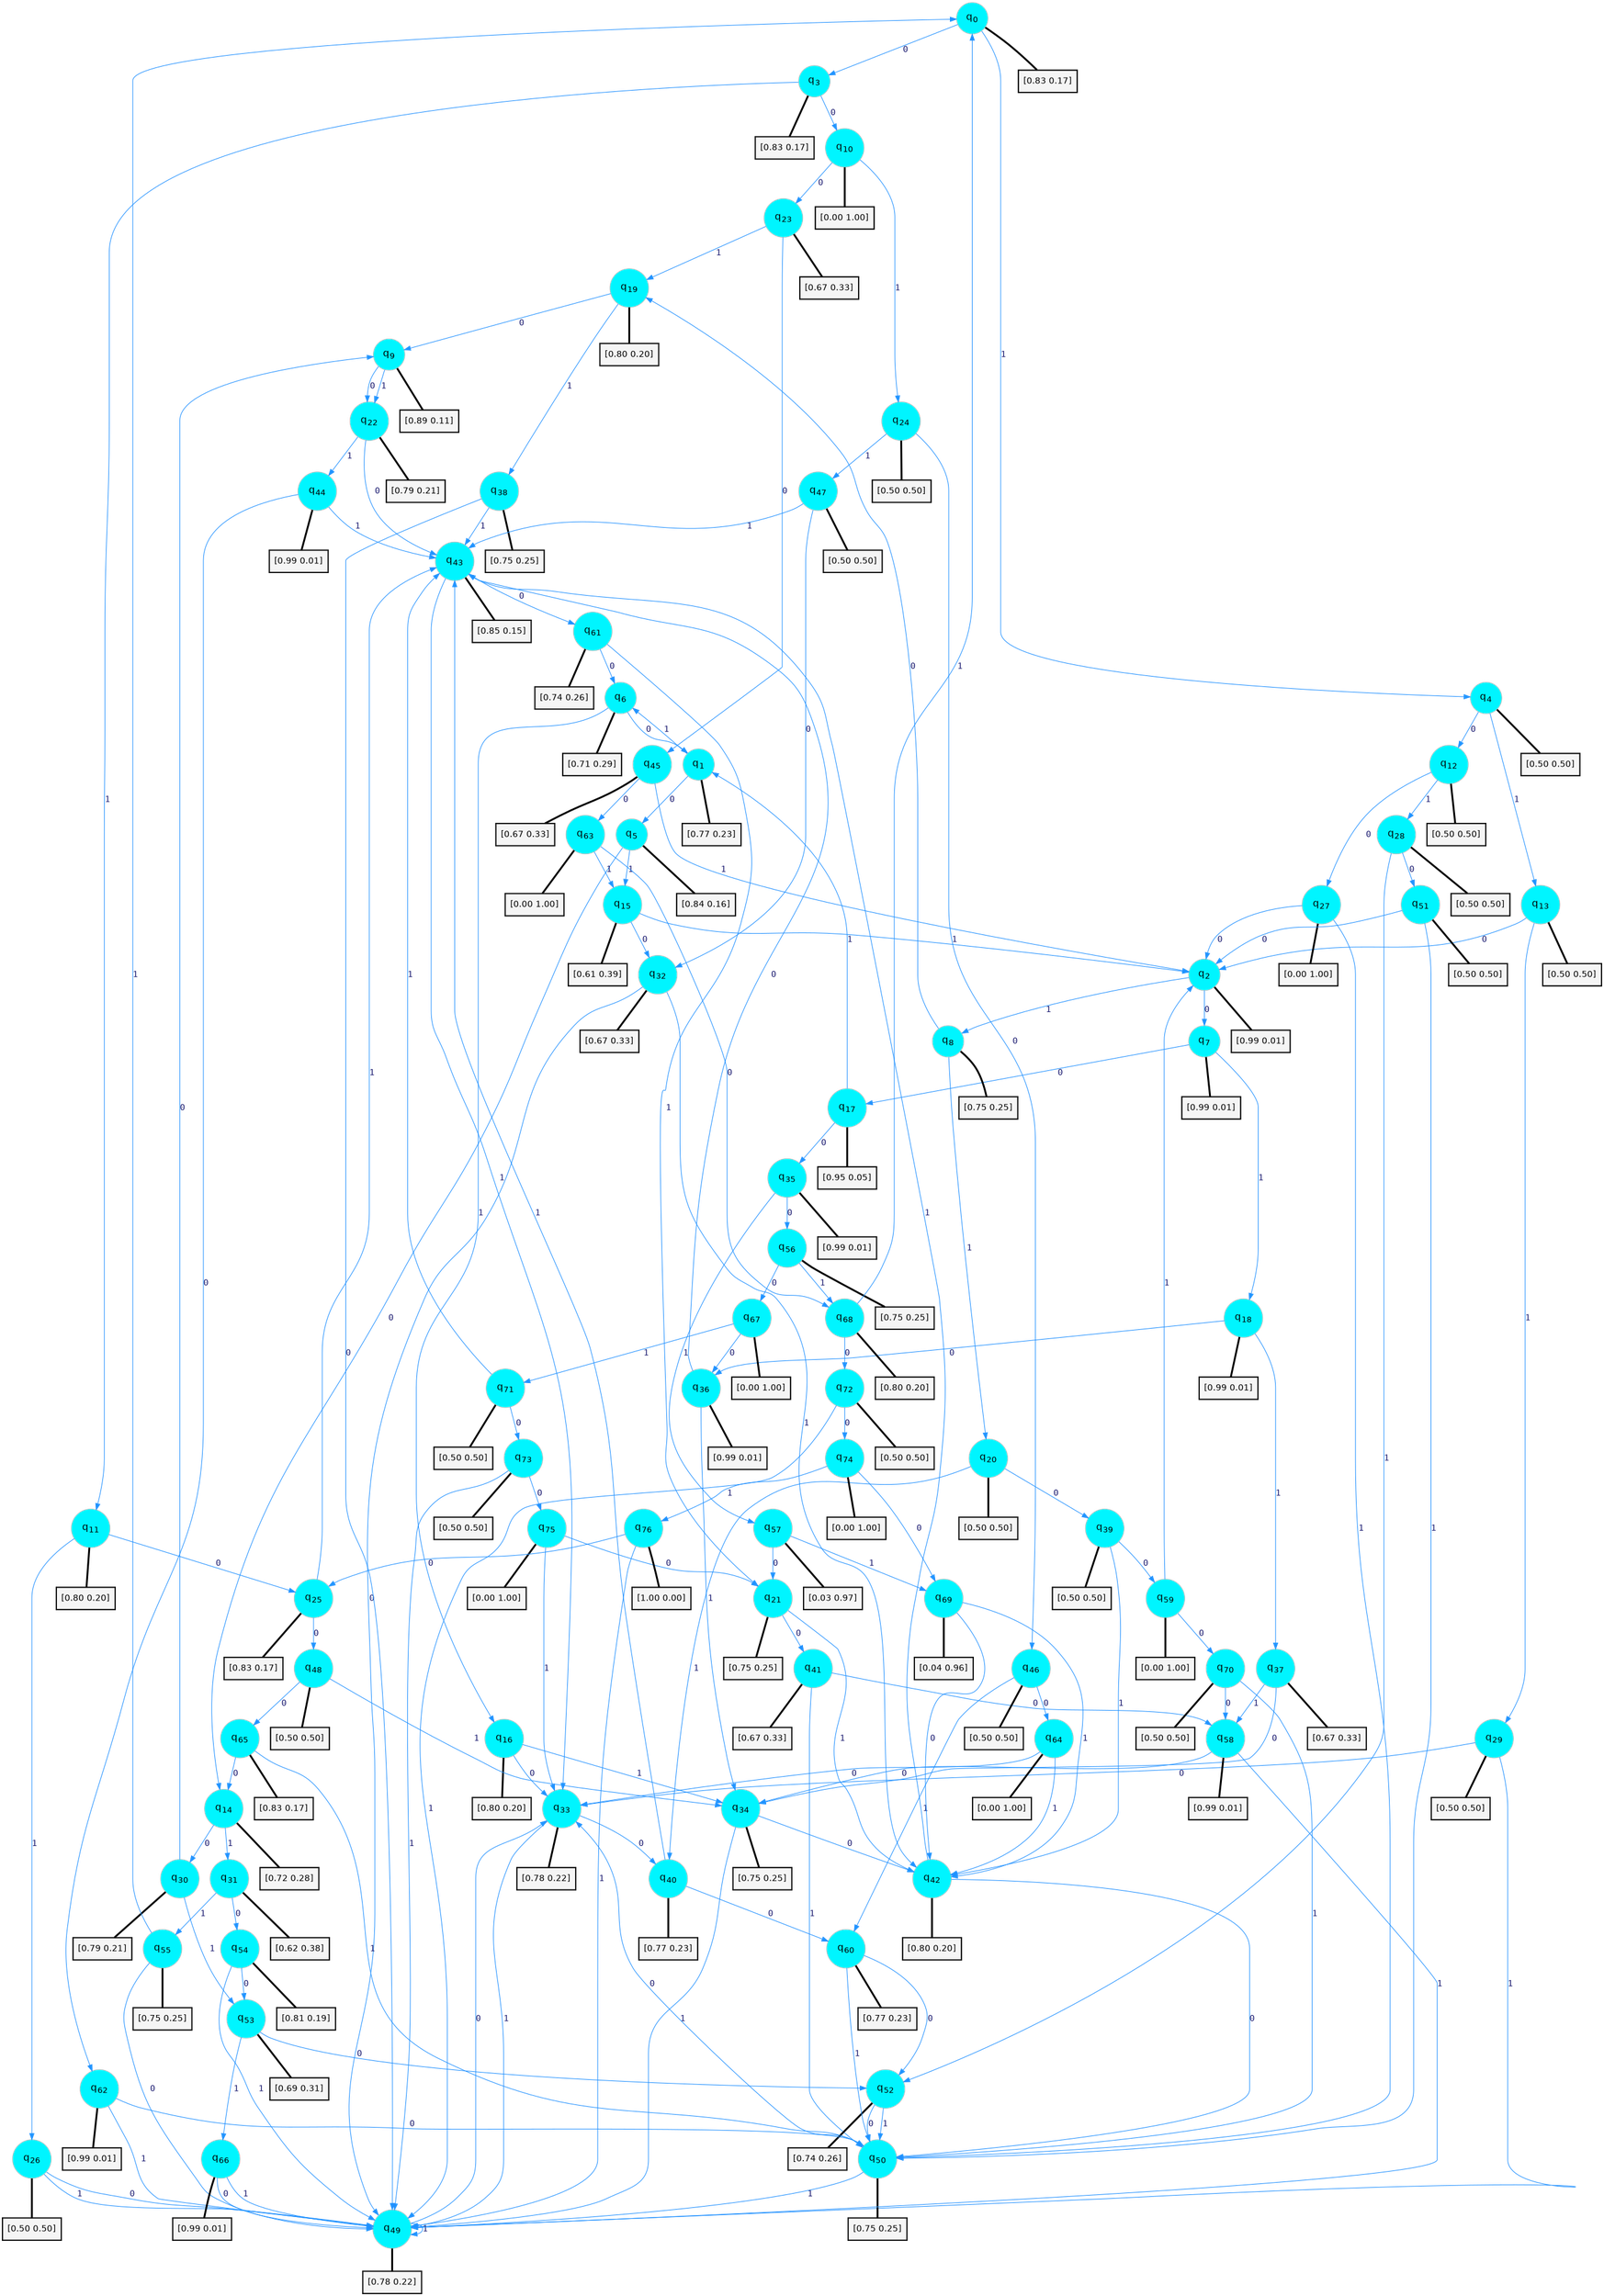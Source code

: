 digraph G {
graph [
bgcolor=transparent, dpi=300, rankdir=TD, size="40,25"];
node [
color=gray, fillcolor=turquoise1, fontcolor=black, fontname=Helvetica, fontsize=16, fontweight=bold, shape=circle, style=filled];
edge [
arrowsize=1, color=dodgerblue1, fontcolor=midnightblue, fontname=courier, fontweight=bold, penwidth=1, style=solid, weight=20];
0[label=<q<SUB>0</SUB>>];
1[label=<q<SUB>1</SUB>>];
2[label=<q<SUB>2</SUB>>];
3[label=<q<SUB>3</SUB>>];
4[label=<q<SUB>4</SUB>>];
5[label=<q<SUB>5</SUB>>];
6[label=<q<SUB>6</SUB>>];
7[label=<q<SUB>7</SUB>>];
8[label=<q<SUB>8</SUB>>];
9[label=<q<SUB>9</SUB>>];
10[label=<q<SUB>10</SUB>>];
11[label=<q<SUB>11</SUB>>];
12[label=<q<SUB>12</SUB>>];
13[label=<q<SUB>13</SUB>>];
14[label=<q<SUB>14</SUB>>];
15[label=<q<SUB>15</SUB>>];
16[label=<q<SUB>16</SUB>>];
17[label=<q<SUB>17</SUB>>];
18[label=<q<SUB>18</SUB>>];
19[label=<q<SUB>19</SUB>>];
20[label=<q<SUB>20</SUB>>];
21[label=<q<SUB>21</SUB>>];
22[label=<q<SUB>22</SUB>>];
23[label=<q<SUB>23</SUB>>];
24[label=<q<SUB>24</SUB>>];
25[label=<q<SUB>25</SUB>>];
26[label=<q<SUB>26</SUB>>];
27[label=<q<SUB>27</SUB>>];
28[label=<q<SUB>28</SUB>>];
29[label=<q<SUB>29</SUB>>];
30[label=<q<SUB>30</SUB>>];
31[label=<q<SUB>31</SUB>>];
32[label=<q<SUB>32</SUB>>];
33[label=<q<SUB>33</SUB>>];
34[label=<q<SUB>34</SUB>>];
35[label=<q<SUB>35</SUB>>];
36[label=<q<SUB>36</SUB>>];
37[label=<q<SUB>37</SUB>>];
38[label=<q<SUB>38</SUB>>];
39[label=<q<SUB>39</SUB>>];
40[label=<q<SUB>40</SUB>>];
41[label=<q<SUB>41</SUB>>];
42[label=<q<SUB>42</SUB>>];
43[label=<q<SUB>43</SUB>>];
44[label=<q<SUB>44</SUB>>];
45[label=<q<SUB>45</SUB>>];
46[label=<q<SUB>46</SUB>>];
47[label=<q<SUB>47</SUB>>];
48[label=<q<SUB>48</SUB>>];
49[label=<q<SUB>49</SUB>>];
50[label=<q<SUB>50</SUB>>];
51[label=<q<SUB>51</SUB>>];
52[label=<q<SUB>52</SUB>>];
53[label=<q<SUB>53</SUB>>];
54[label=<q<SUB>54</SUB>>];
55[label=<q<SUB>55</SUB>>];
56[label=<q<SUB>56</SUB>>];
57[label=<q<SUB>57</SUB>>];
58[label=<q<SUB>58</SUB>>];
59[label=<q<SUB>59</SUB>>];
60[label=<q<SUB>60</SUB>>];
61[label=<q<SUB>61</SUB>>];
62[label=<q<SUB>62</SUB>>];
63[label=<q<SUB>63</SUB>>];
64[label=<q<SUB>64</SUB>>];
65[label=<q<SUB>65</SUB>>];
66[label=<q<SUB>66</SUB>>];
67[label=<q<SUB>67</SUB>>];
68[label=<q<SUB>68</SUB>>];
69[label=<q<SUB>69</SUB>>];
70[label=<q<SUB>70</SUB>>];
71[label=<q<SUB>71</SUB>>];
72[label=<q<SUB>72</SUB>>];
73[label=<q<SUB>73</SUB>>];
74[label=<q<SUB>74</SUB>>];
75[label=<q<SUB>75</SUB>>];
76[label=<q<SUB>76</SUB>>];
77[label="[0.83 0.17]", shape=box,fontcolor=black, fontname=Helvetica, fontsize=14, penwidth=2, fillcolor=whitesmoke,color=black];
78[label="[0.77 0.23]", shape=box,fontcolor=black, fontname=Helvetica, fontsize=14, penwidth=2, fillcolor=whitesmoke,color=black];
79[label="[0.99 0.01]", shape=box,fontcolor=black, fontname=Helvetica, fontsize=14, penwidth=2, fillcolor=whitesmoke,color=black];
80[label="[0.83 0.17]", shape=box,fontcolor=black, fontname=Helvetica, fontsize=14, penwidth=2, fillcolor=whitesmoke,color=black];
81[label="[0.50 0.50]", shape=box,fontcolor=black, fontname=Helvetica, fontsize=14, penwidth=2, fillcolor=whitesmoke,color=black];
82[label="[0.84 0.16]", shape=box,fontcolor=black, fontname=Helvetica, fontsize=14, penwidth=2, fillcolor=whitesmoke,color=black];
83[label="[0.71 0.29]", shape=box,fontcolor=black, fontname=Helvetica, fontsize=14, penwidth=2, fillcolor=whitesmoke,color=black];
84[label="[0.99 0.01]", shape=box,fontcolor=black, fontname=Helvetica, fontsize=14, penwidth=2, fillcolor=whitesmoke,color=black];
85[label="[0.75 0.25]", shape=box,fontcolor=black, fontname=Helvetica, fontsize=14, penwidth=2, fillcolor=whitesmoke,color=black];
86[label="[0.89 0.11]", shape=box,fontcolor=black, fontname=Helvetica, fontsize=14, penwidth=2, fillcolor=whitesmoke,color=black];
87[label="[0.00 1.00]", shape=box,fontcolor=black, fontname=Helvetica, fontsize=14, penwidth=2, fillcolor=whitesmoke,color=black];
88[label="[0.80 0.20]", shape=box,fontcolor=black, fontname=Helvetica, fontsize=14, penwidth=2, fillcolor=whitesmoke,color=black];
89[label="[0.50 0.50]", shape=box,fontcolor=black, fontname=Helvetica, fontsize=14, penwidth=2, fillcolor=whitesmoke,color=black];
90[label="[0.50 0.50]", shape=box,fontcolor=black, fontname=Helvetica, fontsize=14, penwidth=2, fillcolor=whitesmoke,color=black];
91[label="[0.72 0.28]", shape=box,fontcolor=black, fontname=Helvetica, fontsize=14, penwidth=2, fillcolor=whitesmoke,color=black];
92[label="[0.61 0.39]", shape=box,fontcolor=black, fontname=Helvetica, fontsize=14, penwidth=2, fillcolor=whitesmoke,color=black];
93[label="[0.80 0.20]", shape=box,fontcolor=black, fontname=Helvetica, fontsize=14, penwidth=2, fillcolor=whitesmoke,color=black];
94[label="[0.95 0.05]", shape=box,fontcolor=black, fontname=Helvetica, fontsize=14, penwidth=2, fillcolor=whitesmoke,color=black];
95[label="[0.99 0.01]", shape=box,fontcolor=black, fontname=Helvetica, fontsize=14, penwidth=2, fillcolor=whitesmoke,color=black];
96[label="[0.80 0.20]", shape=box,fontcolor=black, fontname=Helvetica, fontsize=14, penwidth=2, fillcolor=whitesmoke,color=black];
97[label="[0.50 0.50]", shape=box,fontcolor=black, fontname=Helvetica, fontsize=14, penwidth=2, fillcolor=whitesmoke,color=black];
98[label="[0.75 0.25]", shape=box,fontcolor=black, fontname=Helvetica, fontsize=14, penwidth=2, fillcolor=whitesmoke,color=black];
99[label="[0.79 0.21]", shape=box,fontcolor=black, fontname=Helvetica, fontsize=14, penwidth=2, fillcolor=whitesmoke,color=black];
100[label="[0.67 0.33]", shape=box,fontcolor=black, fontname=Helvetica, fontsize=14, penwidth=2, fillcolor=whitesmoke,color=black];
101[label="[0.50 0.50]", shape=box,fontcolor=black, fontname=Helvetica, fontsize=14, penwidth=2, fillcolor=whitesmoke,color=black];
102[label="[0.83 0.17]", shape=box,fontcolor=black, fontname=Helvetica, fontsize=14, penwidth=2, fillcolor=whitesmoke,color=black];
103[label="[0.50 0.50]", shape=box,fontcolor=black, fontname=Helvetica, fontsize=14, penwidth=2, fillcolor=whitesmoke,color=black];
104[label="[0.00 1.00]", shape=box,fontcolor=black, fontname=Helvetica, fontsize=14, penwidth=2, fillcolor=whitesmoke,color=black];
105[label="[0.50 0.50]", shape=box,fontcolor=black, fontname=Helvetica, fontsize=14, penwidth=2, fillcolor=whitesmoke,color=black];
106[label="[0.50 0.50]", shape=box,fontcolor=black, fontname=Helvetica, fontsize=14, penwidth=2, fillcolor=whitesmoke,color=black];
107[label="[0.79 0.21]", shape=box,fontcolor=black, fontname=Helvetica, fontsize=14, penwidth=2, fillcolor=whitesmoke,color=black];
108[label="[0.62 0.38]", shape=box,fontcolor=black, fontname=Helvetica, fontsize=14, penwidth=2, fillcolor=whitesmoke,color=black];
109[label="[0.67 0.33]", shape=box,fontcolor=black, fontname=Helvetica, fontsize=14, penwidth=2, fillcolor=whitesmoke,color=black];
110[label="[0.78 0.22]", shape=box,fontcolor=black, fontname=Helvetica, fontsize=14, penwidth=2, fillcolor=whitesmoke,color=black];
111[label="[0.75 0.25]", shape=box,fontcolor=black, fontname=Helvetica, fontsize=14, penwidth=2, fillcolor=whitesmoke,color=black];
112[label="[0.99 0.01]", shape=box,fontcolor=black, fontname=Helvetica, fontsize=14, penwidth=2, fillcolor=whitesmoke,color=black];
113[label="[0.99 0.01]", shape=box,fontcolor=black, fontname=Helvetica, fontsize=14, penwidth=2, fillcolor=whitesmoke,color=black];
114[label="[0.67 0.33]", shape=box,fontcolor=black, fontname=Helvetica, fontsize=14, penwidth=2, fillcolor=whitesmoke,color=black];
115[label="[0.75 0.25]", shape=box,fontcolor=black, fontname=Helvetica, fontsize=14, penwidth=2, fillcolor=whitesmoke,color=black];
116[label="[0.50 0.50]", shape=box,fontcolor=black, fontname=Helvetica, fontsize=14, penwidth=2, fillcolor=whitesmoke,color=black];
117[label="[0.77 0.23]", shape=box,fontcolor=black, fontname=Helvetica, fontsize=14, penwidth=2, fillcolor=whitesmoke,color=black];
118[label="[0.67 0.33]", shape=box,fontcolor=black, fontname=Helvetica, fontsize=14, penwidth=2, fillcolor=whitesmoke,color=black];
119[label="[0.80 0.20]", shape=box,fontcolor=black, fontname=Helvetica, fontsize=14, penwidth=2, fillcolor=whitesmoke,color=black];
120[label="[0.85 0.15]", shape=box,fontcolor=black, fontname=Helvetica, fontsize=14, penwidth=2, fillcolor=whitesmoke,color=black];
121[label="[0.99 0.01]", shape=box,fontcolor=black, fontname=Helvetica, fontsize=14, penwidth=2, fillcolor=whitesmoke,color=black];
122[label="[0.67 0.33]", shape=box,fontcolor=black, fontname=Helvetica, fontsize=14, penwidth=2, fillcolor=whitesmoke,color=black];
123[label="[0.50 0.50]", shape=box,fontcolor=black, fontname=Helvetica, fontsize=14, penwidth=2, fillcolor=whitesmoke,color=black];
124[label="[0.50 0.50]", shape=box,fontcolor=black, fontname=Helvetica, fontsize=14, penwidth=2, fillcolor=whitesmoke,color=black];
125[label="[0.50 0.50]", shape=box,fontcolor=black, fontname=Helvetica, fontsize=14, penwidth=2, fillcolor=whitesmoke,color=black];
126[label="[0.78 0.22]", shape=box,fontcolor=black, fontname=Helvetica, fontsize=14, penwidth=2, fillcolor=whitesmoke,color=black];
127[label="[0.75 0.25]", shape=box,fontcolor=black, fontname=Helvetica, fontsize=14, penwidth=2, fillcolor=whitesmoke,color=black];
128[label="[0.50 0.50]", shape=box,fontcolor=black, fontname=Helvetica, fontsize=14, penwidth=2, fillcolor=whitesmoke,color=black];
129[label="[0.74 0.26]", shape=box,fontcolor=black, fontname=Helvetica, fontsize=14, penwidth=2, fillcolor=whitesmoke,color=black];
130[label="[0.69 0.31]", shape=box,fontcolor=black, fontname=Helvetica, fontsize=14, penwidth=2, fillcolor=whitesmoke,color=black];
131[label="[0.81 0.19]", shape=box,fontcolor=black, fontname=Helvetica, fontsize=14, penwidth=2, fillcolor=whitesmoke,color=black];
132[label="[0.75 0.25]", shape=box,fontcolor=black, fontname=Helvetica, fontsize=14, penwidth=2, fillcolor=whitesmoke,color=black];
133[label="[0.75 0.25]", shape=box,fontcolor=black, fontname=Helvetica, fontsize=14, penwidth=2, fillcolor=whitesmoke,color=black];
134[label="[0.03 0.97]", shape=box,fontcolor=black, fontname=Helvetica, fontsize=14, penwidth=2, fillcolor=whitesmoke,color=black];
135[label="[0.99 0.01]", shape=box,fontcolor=black, fontname=Helvetica, fontsize=14, penwidth=2, fillcolor=whitesmoke,color=black];
136[label="[0.00 1.00]", shape=box,fontcolor=black, fontname=Helvetica, fontsize=14, penwidth=2, fillcolor=whitesmoke,color=black];
137[label="[0.77 0.23]", shape=box,fontcolor=black, fontname=Helvetica, fontsize=14, penwidth=2, fillcolor=whitesmoke,color=black];
138[label="[0.74 0.26]", shape=box,fontcolor=black, fontname=Helvetica, fontsize=14, penwidth=2, fillcolor=whitesmoke,color=black];
139[label="[0.99 0.01]", shape=box,fontcolor=black, fontname=Helvetica, fontsize=14, penwidth=2, fillcolor=whitesmoke,color=black];
140[label="[0.00 1.00]", shape=box,fontcolor=black, fontname=Helvetica, fontsize=14, penwidth=2, fillcolor=whitesmoke,color=black];
141[label="[0.00 1.00]", shape=box,fontcolor=black, fontname=Helvetica, fontsize=14, penwidth=2, fillcolor=whitesmoke,color=black];
142[label="[0.83 0.17]", shape=box,fontcolor=black, fontname=Helvetica, fontsize=14, penwidth=2, fillcolor=whitesmoke,color=black];
143[label="[0.99 0.01]", shape=box,fontcolor=black, fontname=Helvetica, fontsize=14, penwidth=2, fillcolor=whitesmoke,color=black];
144[label="[0.00 1.00]", shape=box,fontcolor=black, fontname=Helvetica, fontsize=14, penwidth=2, fillcolor=whitesmoke,color=black];
145[label="[0.80 0.20]", shape=box,fontcolor=black, fontname=Helvetica, fontsize=14, penwidth=2, fillcolor=whitesmoke,color=black];
146[label="[0.04 0.96]", shape=box,fontcolor=black, fontname=Helvetica, fontsize=14, penwidth=2, fillcolor=whitesmoke,color=black];
147[label="[0.50 0.50]", shape=box,fontcolor=black, fontname=Helvetica, fontsize=14, penwidth=2, fillcolor=whitesmoke,color=black];
148[label="[0.50 0.50]", shape=box,fontcolor=black, fontname=Helvetica, fontsize=14, penwidth=2, fillcolor=whitesmoke,color=black];
149[label="[0.50 0.50]", shape=box,fontcolor=black, fontname=Helvetica, fontsize=14, penwidth=2, fillcolor=whitesmoke,color=black];
150[label="[0.50 0.50]", shape=box,fontcolor=black, fontname=Helvetica, fontsize=14, penwidth=2, fillcolor=whitesmoke,color=black];
151[label="[0.00 1.00]", shape=box,fontcolor=black, fontname=Helvetica, fontsize=14, penwidth=2, fillcolor=whitesmoke,color=black];
152[label="[0.00 1.00]", shape=box,fontcolor=black, fontname=Helvetica, fontsize=14, penwidth=2, fillcolor=whitesmoke,color=black];
153[label="[1.00 0.00]", shape=box,fontcolor=black, fontname=Helvetica, fontsize=14, penwidth=2, fillcolor=whitesmoke,color=black];
0->3 [label=0];
0->4 [label=1];
0->77 [arrowhead=none, penwidth=3,color=black];
1->5 [label=0];
1->6 [label=1];
1->78 [arrowhead=none, penwidth=3,color=black];
2->7 [label=0];
2->8 [label=1];
2->79 [arrowhead=none, penwidth=3,color=black];
3->10 [label=0];
3->11 [label=1];
3->80 [arrowhead=none, penwidth=3,color=black];
4->12 [label=0];
4->13 [label=1];
4->81 [arrowhead=none, penwidth=3,color=black];
5->14 [label=0];
5->15 [label=1];
5->82 [arrowhead=none, penwidth=3,color=black];
6->1 [label=0];
6->16 [label=1];
6->83 [arrowhead=none, penwidth=3,color=black];
7->17 [label=0];
7->18 [label=1];
7->84 [arrowhead=none, penwidth=3,color=black];
8->19 [label=0];
8->20 [label=1];
8->85 [arrowhead=none, penwidth=3,color=black];
9->22 [label=0];
9->22 [label=1];
9->86 [arrowhead=none, penwidth=3,color=black];
10->23 [label=0];
10->24 [label=1];
10->87 [arrowhead=none, penwidth=3,color=black];
11->25 [label=0];
11->26 [label=1];
11->88 [arrowhead=none, penwidth=3,color=black];
12->27 [label=0];
12->28 [label=1];
12->89 [arrowhead=none, penwidth=3,color=black];
13->2 [label=0];
13->29 [label=1];
13->90 [arrowhead=none, penwidth=3,color=black];
14->30 [label=0];
14->31 [label=1];
14->91 [arrowhead=none, penwidth=3,color=black];
15->32 [label=0];
15->2 [label=1];
15->92 [arrowhead=none, penwidth=3,color=black];
16->33 [label=0];
16->34 [label=1];
16->93 [arrowhead=none, penwidth=3,color=black];
17->35 [label=0];
17->1 [label=1];
17->94 [arrowhead=none, penwidth=3,color=black];
18->36 [label=0];
18->37 [label=1];
18->95 [arrowhead=none, penwidth=3,color=black];
19->9 [label=0];
19->38 [label=1];
19->96 [arrowhead=none, penwidth=3,color=black];
20->39 [label=0];
20->40 [label=1];
20->97 [arrowhead=none, penwidth=3,color=black];
21->41 [label=0];
21->42 [label=1];
21->98 [arrowhead=none, penwidth=3,color=black];
22->43 [label=0];
22->44 [label=1];
22->99 [arrowhead=none, penwidth=3,color=black];
23->45 [label=0];
23->19 [label=1];
23->100 [arrowhead=none, penwidth=3,color=black];
24->46 [label=0];
24->47 [label=1];
24->101 [arrowhead=none, penwidth=3,color=black];
25->48 [label=0];
25->43 [label=1];
25->102 [arrowhead=none, penwidth=3,color=black];
26->49 [label=0];
26->49 [label=1];
26->103 [arrowhead=none, penwidth=3,color=black];
27->2 [label=0];
27->50 [label=1];
27->104 [arrowhead=none, penwidth=3,color=black];
28->51 [label=0];
28->52 [label=1];
28->105 [arrowhead=none, penwidth=3,color=black];
29->33 [label=0];
29->49 [label=1];
29->106 [arrowhead=none, penwidth=3,color=black];
30->9 [label=0];
30->53 [label=1];
30->107 [arrowhead=none, penwidth=3,color=black];
31->54 [label=0];
31->55 [label=1];
31->108 [arrowhead=none, penwidth=3,color=black];
32->49 [label=0];
32->42 [label=1];
32->109 [arrowhead=none, penwidth=3,color=black];
33->40 [label=0];
33->49 [label=1];
33->110 [arrowhead=none, penwidth=3,color=black];
34->42 [label=0];
34->49 [label=1];
34->111 [arrowhead=none, penwidth=3,color=black];
35->56 [label=0];
35->57 [label=1];
35->112 [arrowhead=none, penwidth=3,color=black];
36->43 [label=0];
36->34 [label=1];
36->113 [arrowhead=none, penwidth=3,color=black];
37->34 [label=0];
37->58 [label=1];
37->114 [arrowhead=none, penwidth=3,color=black];
38->49 [label=0];
38->43 [label=1];
38->115 [arrowhead=none, penwidth=3,color=black];
39->59 [label=0];
39->42 [label=1];
39->116 [arrowhead=none, penwidth=3,color=black];
40->60 [label=0];
40->43 [label=1];
40->117 [arrowhead=none, penwidth=3,color=black];
41->58 [label=0];
41->50 [label=1];
41->118 [arrowhead=none, penwidth=3,color=black];
42->50 [label=0];
42->43 [label=1];
42->119 [arrowhead=none, penwidth=3,color=black];
43->61 [label=0];
43->33 [label=1];
43->120 [arrowhead=none, penwidth=3,color=black];
44->62 [label=0];
44->43 [label=1];
44->121 [arrowhead=none, penwidth=3,color=black];
45->63 [label=0];
45->2 [label=1];
45->122 [arrowhead=none, penwidth=3,color=black];
46->64 [label=0];
46->60 [label=1];
46->123 [arrowhead=none, penwidth=3,color=black];
47->32 [label=0];
47->43 [label=1];
47->124 [arrowhead=none, penwidth=3,color=black];
48->65 [label=0];
48->34 [label=1];
48->125 [arrowhead=none, penwidth=3,color=black];
49->33 [label=0];
49->49 [label=1];
49->126 [arrowhead=none, penwidth=3,color=black];
50->33 [label=0];
50->49 [label=1];
50->127 [arrowhead=none, penwidth=3,color=black];
51->2 [label=0];
51->50 [label=1];
51->128 [arrowhead=none, penwidth=3,color=black];
52->50 [label=0];
52->50 [label=1];
52->129 [arrowhead=none, penwidth=3,color=black];
53->52 [label=0];
53->66 [label=1];
53->130 [arrowhead=none, penwidth=3,color=black];
54->53 [label=0];
54->49 [label=1];
54->131 [arrowhead=none, penwidth=3,color=black];
55->49 [label=0];
55->0 [label=1];
55->132 [arrowhead=none, penwidth=3,color=black];
56->67 [label=0];
56->68 [label=1];
56->133 [arrowhead=none, penwidth=3,color=black];
57->21 [label=0];
57->69 [label=1];
57->134 [arrowhead=none, penwidth=3,color=black];
58->34 [label=0];
58->49 [label=1];
58->135 [arrowhead=none, penwidth=3,color=black];
59->70 [label=0];
59->2 [label=1];
59->136 [arrowhead=none, penwidth=3,color=black];
60->52 [label=0];
60->50 [label=1];
60->137 [arrowhead=none, penwidth=3,color=black];
61->6 [label=0];
61->21 [label=1];
61->138 [arrowhead=none, penwidth=3,color=black];
62->50 [label=0];
62->49 [label=1];
62->139 [arrowhead=none, penwidth=3,color=black];
63->68 [label=0];
63->15 [label=1];
63->140 [arrowhead=none, penwidth=3,color=black];
64->33 [label=0];
64->42 [label=1];
64->141 [arrowhead=none, penwidth=3,color=black];
65->14 [label=0];
65->50 [label=1];
65->142 [arrowhead=none, penwidth=3,color=black];
66->49 [label=0];
66->49 [label=1];
66->143 [arrowhead=none, penwidth=3,color=black];
67->36 [label=0];
67->71 [label=1];
67->144 [arrowhead=none, penwidth=3,color=black];
68->72 [label=0];
68->0 [label=1];
68->145 [arrowhead=none, penwidth=3,color=black];
69->42 [label=0];
69->42 [label=1];
69->146 [arrowhead=none, penwidth=3,color=black];
70->58 [label=0];
70->50 [label=1];
70->147 [arrowhead=none, penwidth=3,color=black];
71->73 [label=0];
71->43 [label=1];
71->148 [arrowhead=none, penwidth=3,color=black];
72->74 [label=0];
72->49 [label=1];
72->149 [arrowhead=none, penwidth=3,color=black];
73->75 [label=0];
73->49 [label=1];
73->150 [arrowhead=none, penwidth=3,color=black];
74->69 [label=0];
74->76 [label=1];
74->151 [arrowhead=none, penwidth=3,color=black];
75->21 [label=0];
75->33 [label=1];
75->152 [arrowhead=none, penwidth=3,color=black];
76->25 [label=0];
76->49 [label=1];
76->153 [arrowhead=none, penwidth=3,color=black];
}
